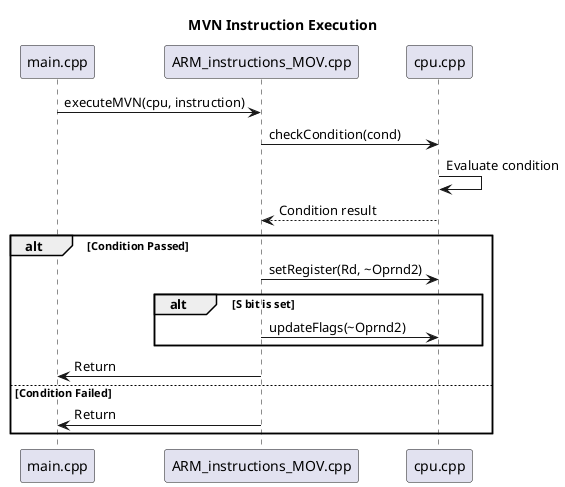 @startuml

title MVN Instruction Execution

participant "main.cpp" as Main
participant "ARM_instructions_MOV.cpp" as MOV
participant "cpu.cpp" as CPU

Main -> MOV: executeMVN(cpu, instruction)
MOV -> CPU: checkCondition(cond)
CPU -> CPU: Evaluate condition
CPU --> MOV: Condition result
alt Condition Passed
    MOV -> CPU: setRegister(Rd, ~Oprnd2)
    alt S bit is set
        MOV -> CPU: updateFlags(~Oprnd2)
    end
    MOV -> Main: Return
else Condition Failed
    MOV -> Main: Return
end

@enduml